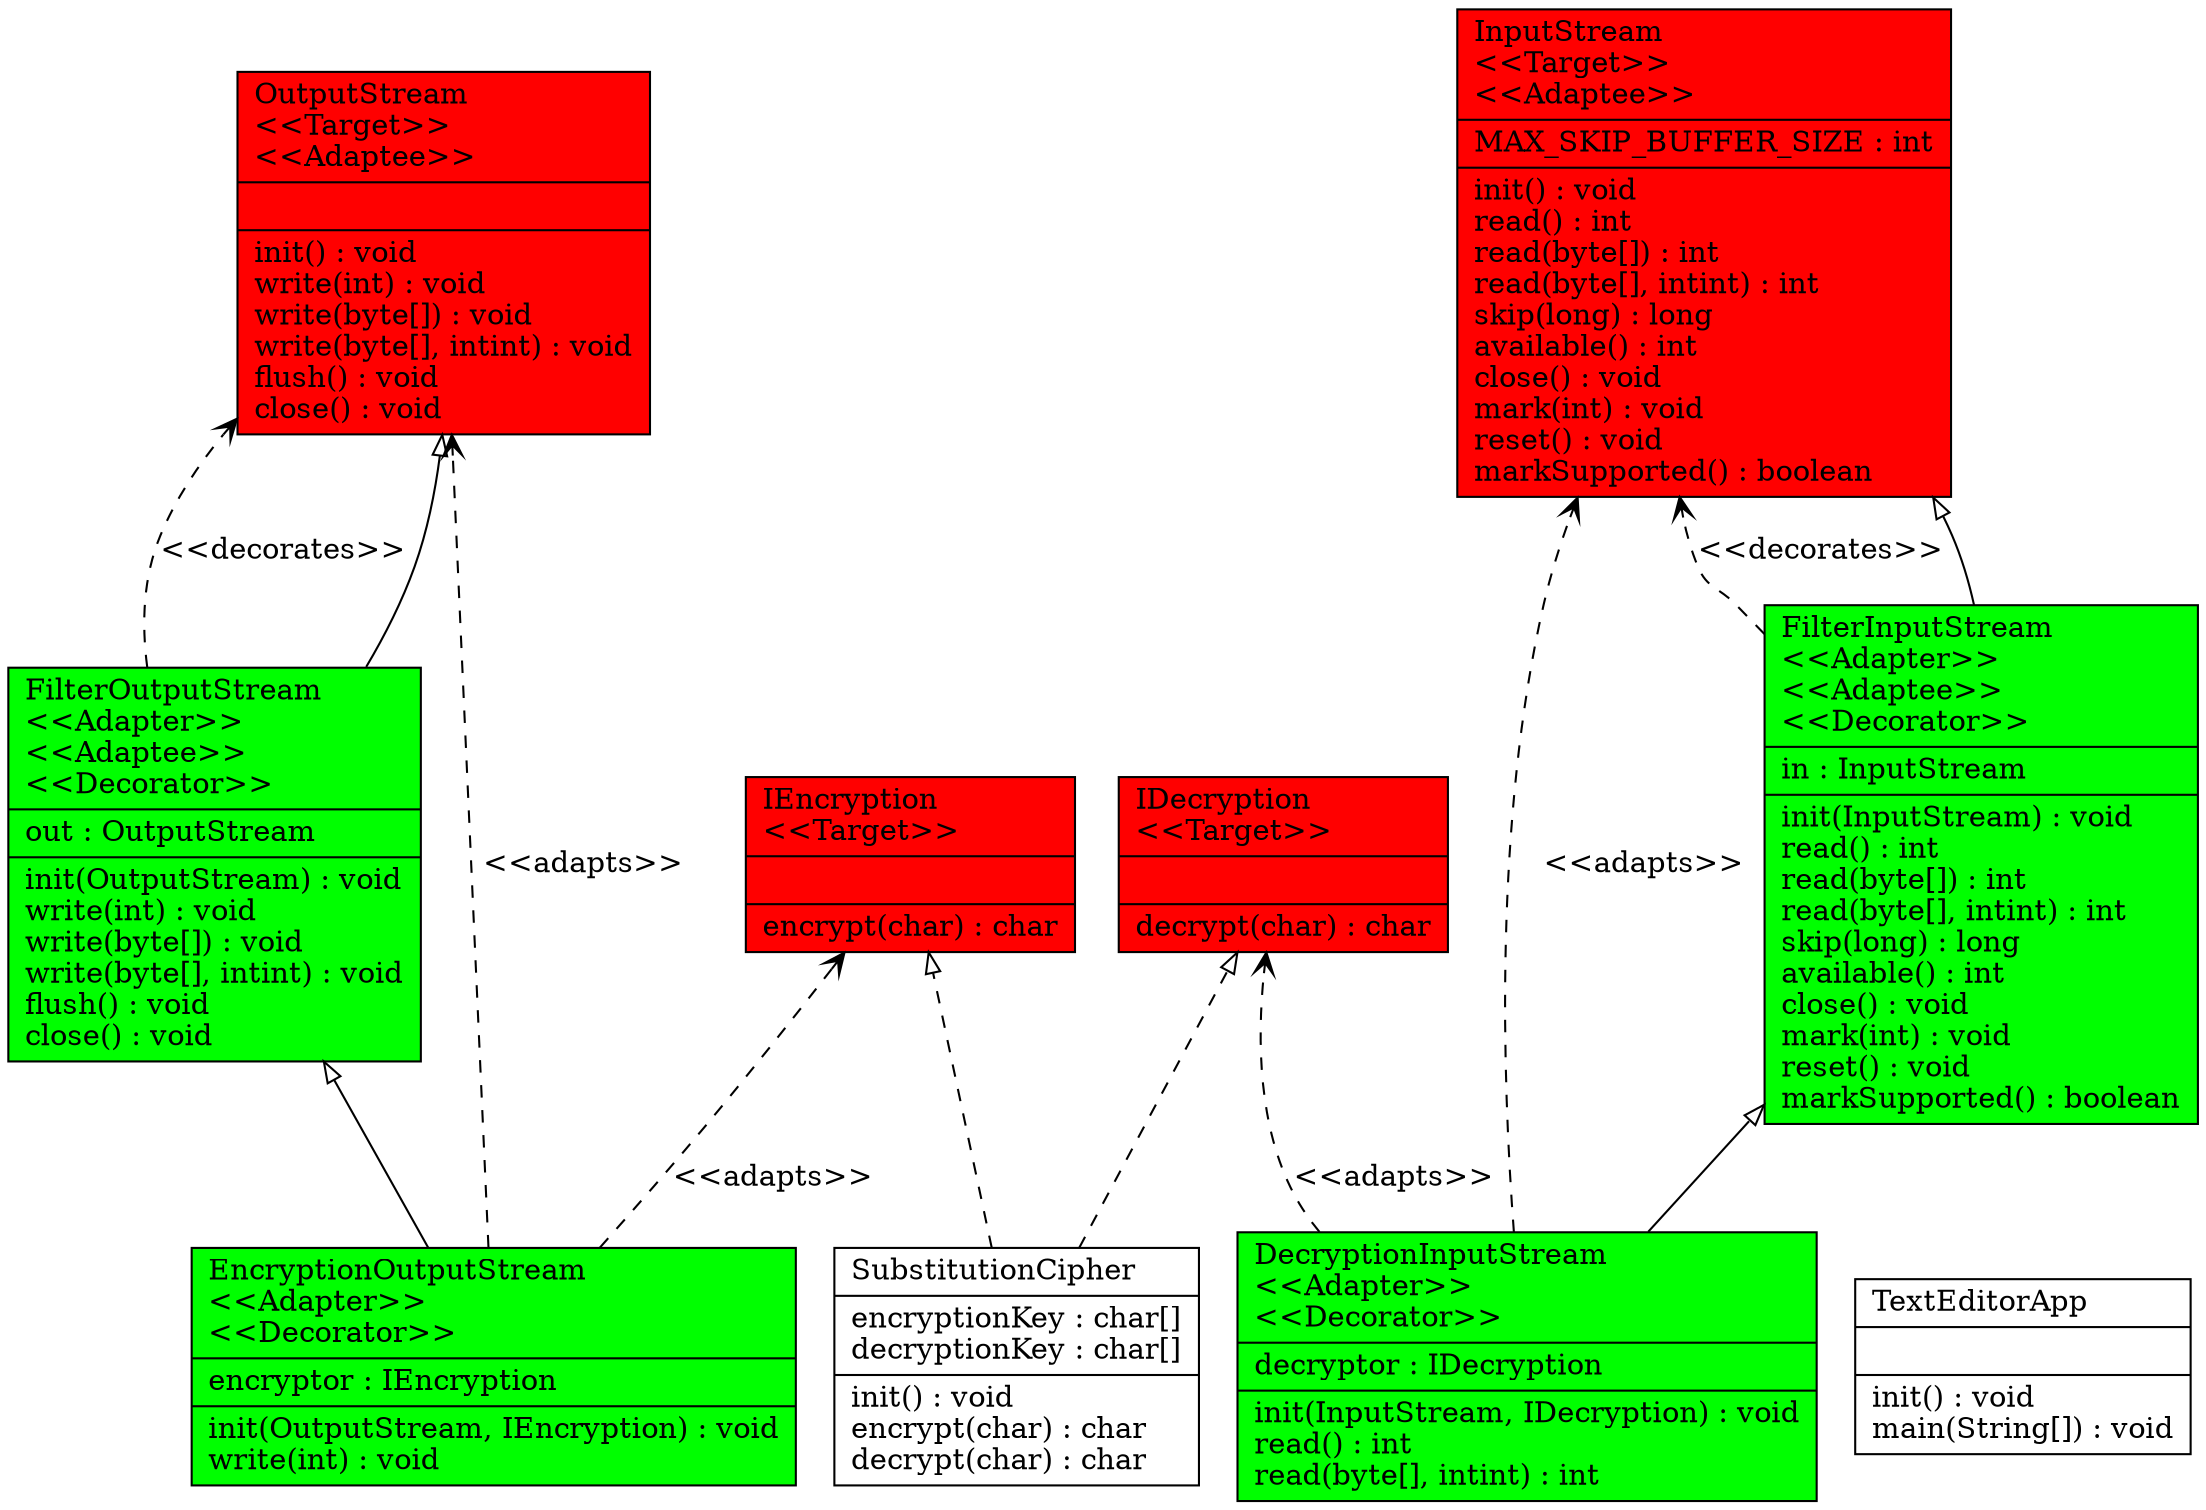 digraph G {

fontname = "Bitstream Vera Sans"
fontsize = 8
rankdir=BT

node [shape = "record" color = "#000000" fillcolor = "#00ff00" style="filled"]
ClassTDecryptionInputStream [label = "{DecryptionInputStream\l\<\<Adapter\>\>\l\<\<Decorator\>\>\l|decryptor : IDecryption\l|init(InputStream, IDecryption) : void\lread() : int\lread(byte[], intint) : int\l}"]
node [shape = "record" color = "#000000" fillcolor = "#00ff00" style="filled"]
ClassTEncryptionOutputStream [label = "{EncryptionOutputStream\l\<\<Adapter\>\>\l\<\<Decorator\>\>\l|encryptor : IEncryption\l|init(OutputStream, IEncryption) : void\lwrite(int) : void\l}"]
node [shape = "record" color = "#000000" fillcolor = "#ff0000" style="filled"]
ClassTIDecryption [label = "{IDecryption\l\<\<Target\>\>\l||decrypt(char) : char\l}"]
node [shape = "record" color = "#000000" fillcolor = "#ff0000" style="filled"]
ClassTIEncryption [label = "{IEncryption\l\<\<Target\>\>\l||encrypt(char) : char\l}"]
node [shape = "record" color = "#000000" fillcolor = "#000000" style=""]
ClassTSubstitutionCipher [label = "{SubstitutionCipher\l|encryptionKey : char[]\ldecryptionKey : char[]\l|init() : void\lencrypt(char) : char\ldecrypt(char) : char\l}"]
node [shape = "record" color = "#000000" fillcolor = "#000000" style=""]
ClassTTextEditorApp [label = "{TextEditorApp\l||init() : void\lmain(String[]) : void\l}"]
node [shape = "record" color = "#000000" fillcolor = "#00ff00" style="filled"]
ClassTFilterInputStream [label = "{FilterInputStream\l\<\<Adapter\>\>\l\<\<Adaptee\>\>\l\<\<Decorator\>\>\l|in : InputStream\l|init(InputStream) : void\lread() : int\lread(byte[]) : int\lread(byte[], intint) : int\lskip(long) : long\lavailable() : int\lclose() : void\lmark(int) : void\lreset() : void\lmarkSupported() : boolean\l}"]
node [shape = "record" color = "#000000" fillcolor = "#00ff00" style="filled"]
ClassTFilterOutputStream [label = "{FilterOutputStream\l\<\<Adapter\>\>\l\<\<Adaptee\>\>\l\<\<Decorator\>\>\l|out : OutputStream\l|init(OutputStream) : void\lwrite(int) : void\lwrite(byte[]) : void\lwrite(byte[], intint) : void\lflush() : void\lclose() : void\l}"]
node [shape = "record" color = "#000000" fillcolor = "#ff0000" style="filled"]
ClassTInputStream [label = "{InputStream\l\<\<Target\>\>\l\<\<Adaptee\>\>\l|MAX_SKIP_BUFFER_SIZE : int\l|init() : void\lread() : int\lread(byte[]) : int\lread(byte[], intint) : int\lskip(long) : long\lavailable() : int\lclose() : void\lmark(int) : void\lreset() : void\lmarkSupported() : boolean\l}"]
node [shape = "record" color = "#000000" fillcolor = "#ff0000" style="filled"]
ClassTOutputStream [label = "{OutputStream\l\<\<Target\>\>\l\<\<Adaptee\>\>\l||init() : void\lwrite(int) : void\lwrite(byte[]) : void\lwrite(byte[], intint) : void\lflush() : void\lclose() : void\l}"]
edge [arrowhead = "onormal" style = "solid" label = ""]
ClassTDecryptionInputStream -> ClassTFilterInputStream
edge [arrowhead = "vee" style = "dashed" label = "\<\<adapts\>\>"]
ClassTDecryptionInputStream -> ClassTIDecryption
edge [arrowhead = "vee" style = "dashed" label = "\<\<adapts\>\>"]
ClassTDecryptionInputStream -> ClassTInputStream
edge [arrowhead = "onormal" style = "solid" label = ""]
ClassTEncryptionOutputStream -> ClassTFilterOutputStream
edge [arrowhead = "vee" style = "dashed" label = "\<\<adapts\>\>"]
ClassTEncryptionOutputStream -> ClassTIEncryption
edge [arrowhead = "vee" style = "dashed" label = "\<\<adapts\>\>"]
ClassTEncryptionOutputStream -> ClassTOutputStream
edge [arrowhead = "onormal" style = "dashed" label = ""]
ClassTSubstitutionCipher -> ClassTIEncryption
edge [arrowhead = "onormal" style = "dashed" label = ""]
ClassTSubstitutionCipher -> ClassTIDecryption
edge [arrowhead = "onormal" style = "solid" label = ""]
ClassTFilterInputStream -> ClassTInputStream
edge [arrowhead = "vee" style = "dashed" label = "<<decorates>>"]
ClassTFilterInputStream -> ClassTInputStream
edge [arrowhead = "onormal" style = "solid" label = ""]
ClassTFilterOutputStream -> ClassTOutputStream
edge [arrowhead = "vee" style = "dashed" label = "<<decorates>>"]
ClassTFilterOutputStream -> ClassTOutputStream
}

